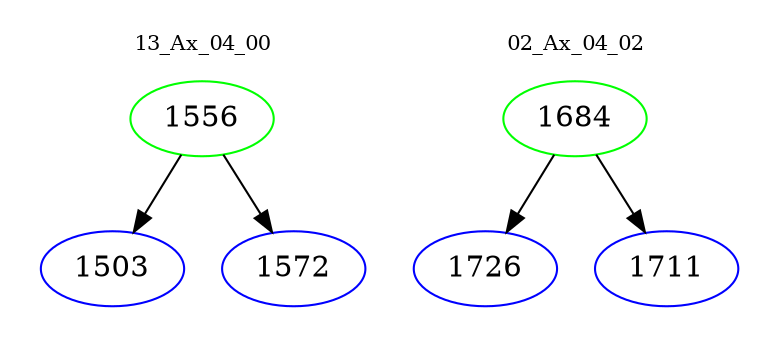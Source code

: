 digraph{
subgraph cluster_0 {
color = white
label = "13_Ax_04_00";
fontsize=10;
T0_1556 [label="1556", color="green"]
T0_1556 -> T0_1503 [color="black"]
T0_1503 [label="1503", color="blue"]
T0_1556 -> T0_1572 [color="black"]
T0_1572 [label="1572", color="blue"]
}
subgraph cluster_1 {
color = white
label = "02_Ax_04_02";
fontsize=10;
T1_1684 [label="1684", color="green"]
T1_1684 -> T1_1726 [color="black"]
T1_1726 [label="1726", color="blue"]
T1_1684 -> T1_1711 [color="black"]
T1_1711 [label="1711", color="blue"]
}
}
